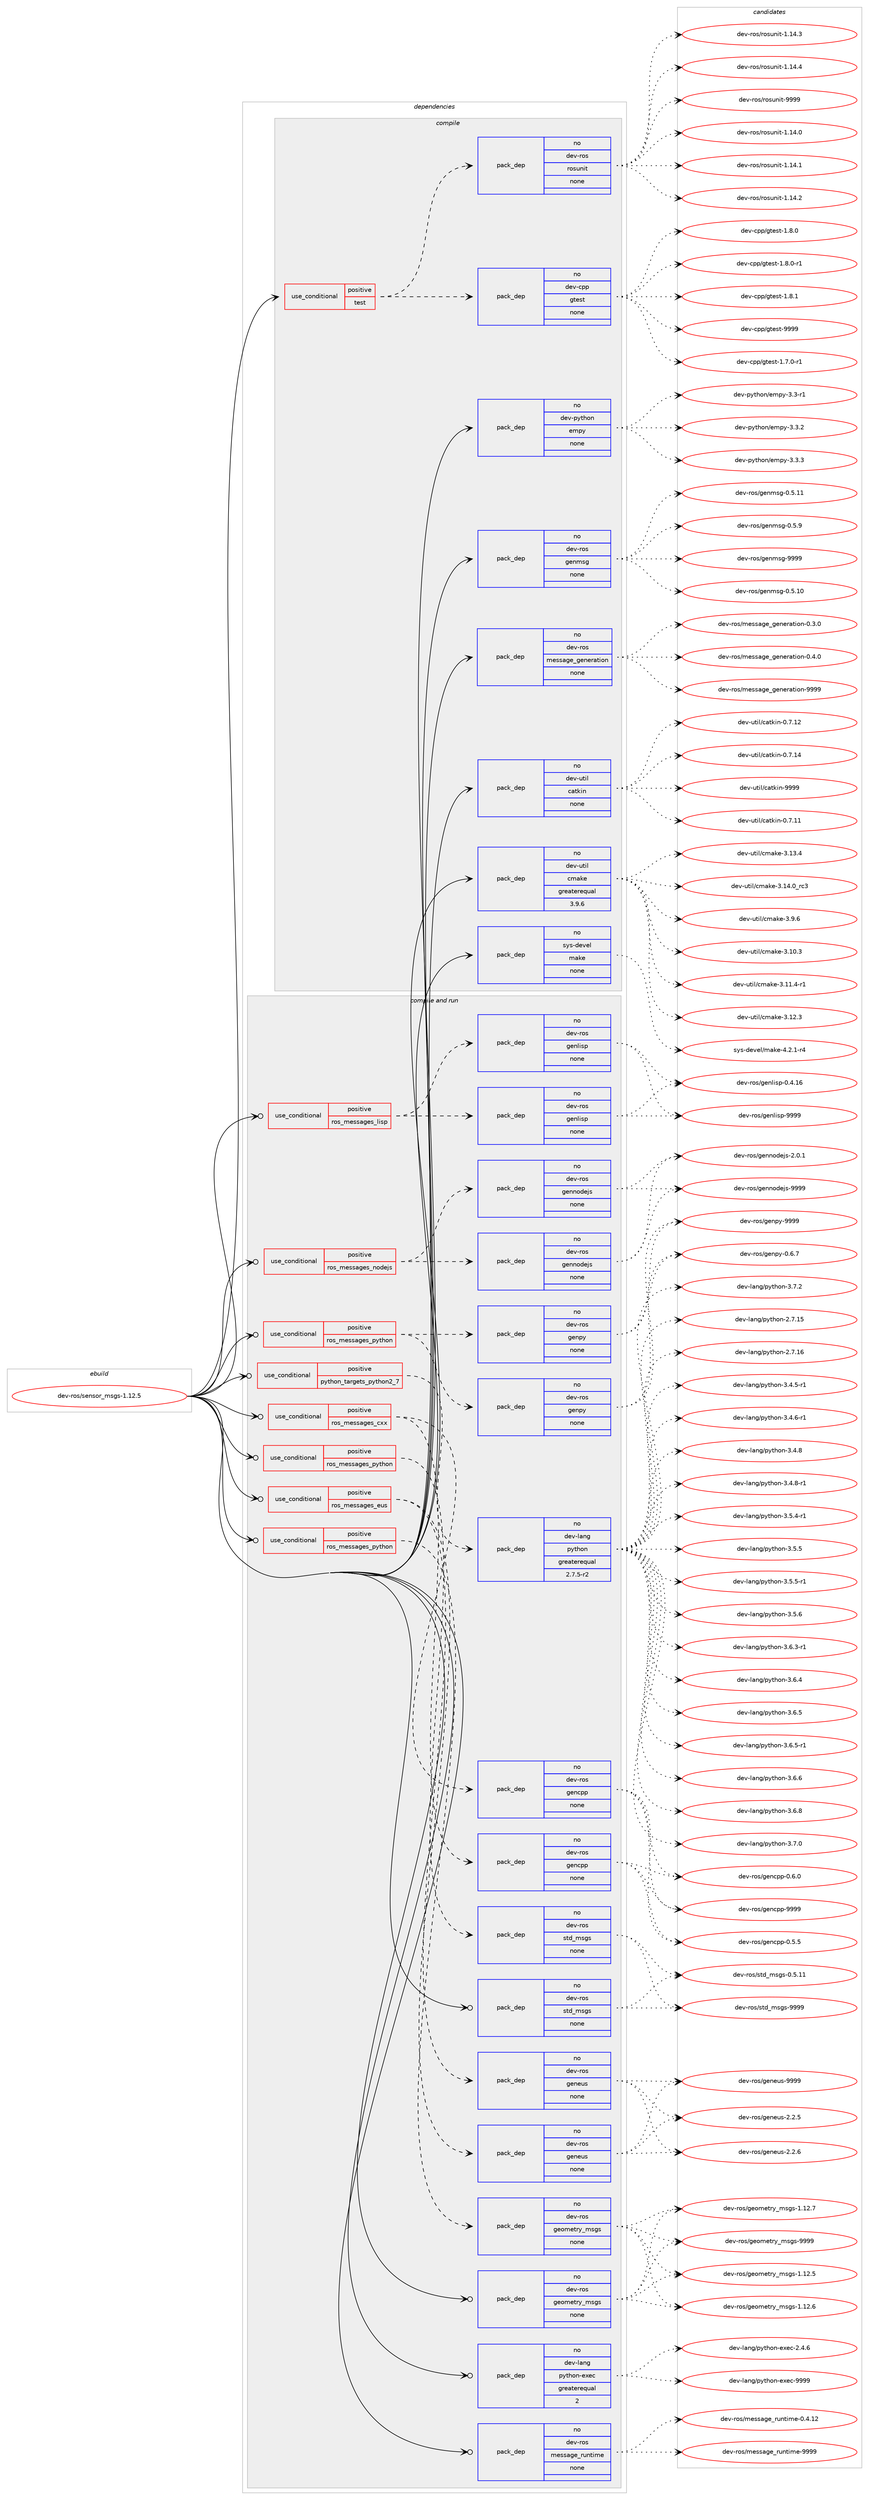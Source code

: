 digraph prolog {

# *************
# Graph options
# *************

newrank=true;
concentrate=true;
compound=true;
graph [rankdir=LR,fontname=Helvetica,fontsize=10,ranksep=1.5];#, ranksep=2.5, nodesep=0.2];
edge  [arrowhead=vee];
node  [fontname=Helvetica,fontsize=10];

# **********
# The ebuild
# **********

subgraph cluster_leftcol {
color=gray;
rank=same;
label=<<i>ebuild</i>>;
id [label="dev-ros/sensor_msgs-1.12.5", color=red, width=4, href="../dev-ros/sensor_msgs-1.12.5.svg"];
}

# ****************
# The dependencies
# ****************

subgraph cluster_midcol {
color=gray;
label=<<i>dependencies</i>>;
subgraph cluster_compile {
fillcolor="#eeeeee";
style=filled;
label=<<i>compile</i>>;
subgraph cond390607 {
dependency1470747 [label=<<TABLE BORDER="0" CELLBORDER="1" CELLSPACING="0" CELLPADDING="4"><TR><TD ROWSPAN="3" CELLPADDING="10">use_conditional</TD></TR><TR><TD>positive</TD></TR><TR><TD>test</TD></TR></TABLE>>, shape=none, color=red];
subgraph pack1056750 {
dependency1470748 [label=<<TABLE BORDER="0" CELLBORDER="1" CELLSPACING="0" CELLPADDING="4" WIDTH="220"><TR><TD ROWSPAN="6" CELLPADDING="30">pack_dep</TD></TR><TR><TD WIDTH="110">no</TD></TR><TR><TD>dev-cpp</TD></TR><TR><TD>gtest</TD></TR><TR><TD>none</TD></TR><TR><TD></TD></TR></TABLE>>, shape=none, color=blue];
}
dependency1470747:e -> dependency1470748:w [weight=20,style="dashed",arrowhead="vee"];
subgraph pack1056751 {
dependency1470749 [label=<<TABLE BORDER="0" CELLBORDER="1" CELLSPACING="0" CELLPADDING="4" WIDTH="220"><TR><TD ROWSPAN="6" CELLPADDING="30">pack_dep</TD></TR><TR><TD WIDTH="110">no</TD></TR><TR><TD>dev-ros</TD></TR><TR><TD>rosunit</TD></TR><TR><TD>none</TD></TR><TR><TD></TD></TR></TABLE>>, shape=none, color=blue];
}
dependency1470747:e -> dependency1470749:w [weight=20,style="dashed",arrowhead="vee"];
}
id:e -> dependency1470747:w [weight=20,style="solid",arrowhead="vee"];
subgraph pack1056752 {
dependency1470750 [label=<<TABLE BORDER="0" CELLBORDER="1" CELLSPACING="0" CELLPADDING="4" WIDTH="220"><TR><TD ROWSPAN="6" CELLPADDING="30">pack_dep</TD></TR><TR><TD WIDTH="110">no</TD></TR><TR><TD>dev-python</TD></TR><TR><TD>empy</TD></TR><TR><TD>none</TD></TR><TR><TD></TD></TR></TABLE>>, shape=none, color=blue];
}
id:e -> dependency1470750:w [weight=20,style="solid",arrowhead="vee"];
subgraph pack1056753 {
dependency1470751 [label=<<TABLE BORDER="0" CELLBORDER="1" CELLSPACING="0" CELLPADDING="4" WIDTH="220"><TR><TD ROWSPAN="6" CELLPADDING="30">pack_dep</TD></TR><TR><TD WIDTH="110">no</TD></TR><TR><TD>dev-ros</TD></TR><TR><TD>genmsg</TD></TR><TR><TD>none</TD></TR><TR><TD></TD></TR></TABLE>>, shape=none, color=blue];
}
id:e -> dependency1470751:w [weight=20,style="solid",arrowhead="vee"];
subgraph pack1056754 {
dependency1470752 [label=<<TABLE BORDER="0" CELLBORDER="1" CELLSPACING="0" CELLPADDING="4" WIDTH="220"><TR><TD ROWSPAN="6" CELLPADDING="30">pack_dep</TD></TR><TR><TD WIDTH="110">no</TD></TR><TR><TD>dev-ros</TD></TR><TR><TD>message_generation</TD></TR><TR><TD>none</TD></TR><TR><TD></TD></TR></TABLE>>, shape=none, color=blue];
}
id:e -> dependency1470752:w [weight=20,style="solid",arrowhead="vee"];
subgraph pack1056755 {
dependency1470753 [label=<<TABLE BORDER="0" CELLBORDER="1" CELLSPACING="0" CELLPADDING="4" WIDTH="220"><TR><TD ROWSPAN="6" CELLPADDING="30">pack_dep</TD></TR><TR><TD WIDTH="110">no</TD></TR><TR><TD>dev-util</TD></TR><TR><TD>catkin</TD></TR><TR><TD>none</TD></TR><TR><TD></TD></TR></TABLE>>, shape=none, color=blue];
}
id:e -> dependency1470753:w [weight=20,style="solid",arrowhead="vee"];
subgraph pack1056756 {
dependency1470754 [label=<<TABLE BORDER="0" CELLBORDER="1" CELLSPACING="0" CELLPADDING="4" WIDTH="220"><TR><TD ROWSPAN="6" CELLPADDING="30">pack_dep</TD></TR><TR><TD WIDTH="110">no</TD></TR><TR><TD>dev-util</TD></TR><TR><TD>cmake</TD></TR><TR><TD>greaterequal</TD></TR><TR><TD>3.9.6</TD></TR></TABLE>>, shape=none, color=blue];
}
id:e -> dependency1470754:w [weight=20,style="solid",arrowhead="vee"];
subgraph pack1056757 {
dependency1470755 [label=<<TABLE BORDER="0" CELLBORDER="1" CELLSPACING="0" CELLPADDING="4" WIDTH="220"><TR><TD ROWSPAN="6" CELLPADDING="30">pack_dep</TD></TR><TR><TD WIDTH="110">no</TD></TR><TR><TD>sys-devel</TD></TR><TR><TD>make</TD></TR><TR><TD>none</TD></TR><TR><TD></TD></TR></TABLE>>, shape=none, color=blue];
}
id:e -> dependency1470755:w [weight=20,style="solid",arrowhead="vee"];
}
subgraph cluster_compileandrun {
fillcolor="#eeeeee";
style=filled;
label=<<i>compile and run</i>>;
subgraph cond390608 {
dependency1470756 [label=<<TABLE BORDER="0" CELLBORDER="1" CELLSPACING="0" CELLPADDING="4"><TR><TD ROWSPAN="3" CELLPADDING="10">use_conditional</TD></TR><TR><TD>positive</TD></TR><TR><TD>python_targets_python2_7</TD></TR></TABLE>>, shape=none, color=red];
subgraph pack1056758 {
dependency1470757 [label=<<TABLE BORDER="0" CELLBORDER="1" CELLSPACING="0" CELLPADDING="4" WIDTH="220"><TR><TD ROWSPAN="6" CELLPADDING="30">pack_dep</TD></TR><TR><TD WIDTH="110">no</TD></TR><TR><TD>dev-lang</TD></TR><TR><TD>python</TD></TR><TR><TD>greaterequal</TD></TR><TR><TD>2.7.5-r2</TD></TR></TABLE>>, shape=none, color=blue];
}
dependency1470756:e -> dependency1470757:w [weight=20,style="dashed",arrowhead="vee"];
}
id:e -> dependency1470756:w [weight=20,style="solid",arrowhead="odotvee"];
subgraph cond390609 {
dependency1470758 [label=<<TABLE BORDER="0" CELLBORDER="1" CELLSPACING="0" CELLPADDING="4"><TR><TD ROWSPAN="3" CELLPADDING="10">use_conditional</TD></TR><TR><TD>positive</TD></TR><TR><TD>ros_messages_cxx</TD></TR></TABLE>>, shape=none, color=red];
subgraph pack1056759 {
dependency1470759 [label=<<TABLE BORDER="0" CELLBORDER="1" CELLSPACING="0" CELLPADDING="4" WIDTH="220"><TR><TD ROWSPAN="6" CELLPADDING="30">pack_dep</TD></TR><TR><TD WIDTH="110">no</TD></TR><TR><TD>dev-ros</TD></TR><TR><TD>gencpp</TD></TR><TR><TD>none</TD></TR><TR><TD></TD></TR></TABLE>>, shape=none, color=blue];
}
dependency1470758:e -> dependency1470759:w [weight=20,style="dashed",arrowhead="vee"];
subgraph pack1056760 {
dependency1470760 [label=<<TABLE BORDER="0" CELLBORDER="1" CELLSPACING="0" CELLPADDING="4" WIDTH="220"><TR><TD ROWSPAN="6" CELLPADDING="30">pack_dep</TD></TR><TR><TD WIDTH="110">no</TD></TR><TR><TD>dev-ros</TD></TR><TR><TD>gencpp</TD></TR><TR><TD>none</TD></TR><TR><TD></TD></TR></TABLE>>, shape=none, color=blue];
}
dependency1470758:e -> dependency1470760:w [weight=20,style="dashed",arrowhead="vee"];
}
id:e -> dependency1470758:w [weight=20,style="solid",arrowhead="odotvee"];
subgraph cond390610 {
dependency1470761 [label=<<TABLE BORDER="0" CELLBORDER="1" CELLSPACING="0" CELLPADDING="4"><TR><TD ROWSPAN="3" CELLPADDING="10">use_conditional</TD></TR><TR><TD>positive</TD></TR><TR><TD>ros_messages_eus</TD></TR></TABLE>>, shape=none, color=red];
subgraph pack1056761 {
dependency1470762 [label=<<TABLE BORDER="0" CELLBORDER="1" CELLSPACING="0" CELLPADDING="4" WIDTH="220"><TR><TD ROWSPAN="6" CELLPADDING="30">pack_dep</TD></TR><TR><TD WIDTH="110">no</TD></TR><TR><TD>dev-ros</TD></TR><TR><TD>geneus</TD></TR><TR><TD>none</TD></TR><TR><TD></TD></TR></TABLE>>, shape=none, color=blue];
}
dependency1470761:e -> dependency1470762:w [weight=20,style="dashed",arrowhead="vee"];
subgraph pack1056762 {
dependency1470763 [label=<<TABLE BORDER="0" CELLBORDER="1" CELLSPACING="0" CELLPADDING="4" WIDTH="220"><TR><TD ROWSPAN="6" CELLPADDING="30">pack_dep</TD></TR><TR><TD WIDTH="110">no</TD></TR><TR><TD>dev-ros</TD></TR><TR><TD>geneus</TD></TR><TR><TD>none</TD></TR><TR><TD></TD></TR></TABLE>>, shape=none, color=blue];
}
dependency1470761:e -> dependency1470763:w [weight=20,style="dashed",arrowhead="vee"];
}
id:e -> dependency1470761:w [weight=20,style="solid",arrowhead="odotvee"];
subgraph cond390611 {
dependency1470764 [label=<<TABLE BORDER="0" CELLBORDER="1" CELLSPACING="0" CELLPADDING="4"><TR><TD ROWSPAN="3" CELLPADDING="10">use_conditional</TD></TR><TR><TD>positive</TD></TR><TR><TD>ros_messages_lisp</TD></TR></TABLE>>, shape=none, color=red];
subgraph pack1056763 {
dependency1470765 [label=<<TABLE BORDER="0" CELLBORDER="1" CELLSPACING="0" CELLPADDING="4" WIDTH="220"><TR><TD ROWSPAN="6" CELLPADDING="30">pack_dep</TD></TR><TR><TD WIDTH="110">no</TD></TR><TR><TD>dev-ros</TD></TR><TR><TD>genlisp</TD></TR><TR><TD>none</TD></TR><TR><TD></TD></TR></TABLE>>, shape=none, color=blue];
}
dependency1470764:e -> dependency1470765:w [weight=20,style="dashed",arrowhead="vee"];
subgraph pack1056764 {
dependency1470766 [label=<<TABLE BORDER="0" CELLBORDER="1" CELLSPACING="0" CELLPADDING="4" WIDTH="220"><TR><TD ROWSPAN="6" CELLPADDING="30">pack_dep</TD></TR><TR><TD WIDTH="110">no</TD></TR><TR><TD>dev-ros</TD></TR><TR><TD>genlisp</TD></TR><TR><TD>none</TD></TR><TR><TD></TD></TR></TABLE>>, shape=none, color=blue];
}
dependency1470764:e -> dependency1470766:w [weight=20,style="dashed",arrowhead="vee"];
}
id:e -> dependency1470764:w [weight=20,style="solid",arrowhead="odotvee"];
subgraph cond390612 {
dependency1470767 [label=<<TABLE BORDER="0" CELLBORDER="1" CELLSPACING="0" CELLPADDING="4"><TR><TD ROWSPAN="3" CELLPADDING="10">use_conditional</TD></TR><TR><TD>positive</TD></TR><TR><TD>ros_messages_nodejs</TD></TR></TABLE>>, shape=none, color=red];
subgraph pack1056765 {
dependency1470768 [label=<<TABLE BORDER="0" CELLBORDER="1" CELLSPACING="0" CELLPADDING="4" WIDTH="220"><TR><TD ROWSPAN="6" CELLPADDING="30">pack_dep</TD></TR><TR><TD WIDTH="110">no</TD></TR><TR><TD>dev-ros</TD></TR><TR><TD>gennodejs</TD></TR><TR><TD>none</TD></TR><TR><TD></TD></TR></TABLE>>, shape=none, color=blue];
}
dependency1470767:e -> dependency1470768:w [weight=20,style="dashed",arrowhead="vee"];
subgraph pack1056766 {
dependency1470769 [label=<<TABLE BORDER="0" CELLBORDER="1" CELLSPACING="0" CELLPADDING="4" WIDTH="220"><TR><TD ROWSPAN="6" CELLPADDING="30">pack_dep</TD></TR><TR><TD WIDTH="110">no</TD></TR><TR><TD>dev-ros</TD></TR><TR><TD>gennodejs</TD></TR><TR><TD>none</TD></TR><TR><TD></TD></TR></TABLE>>, shape=none, color=blue];
}
dependency1470767:e -> dependency1470769:w [weight=20,style="dashed",arrowhead="vee"];
}
id:e -> dependency1470767:w [weight=20,style="solid",arrowhead="odotvee"];
subgraph cond390613 {
dependency1470770 [label=<<TABLE BORDER="0" CELLBORDER="1" CELLSPACING="0" CELLPADDING="4"><TR><TD ROWSPAN="3" CELLPADDING="10">use_conditional</TD></TR><TR><TD>positive</TD></TR><TR><TD>ros_messages_python</TD></TR></TABLE>>, shape=none, color=red];
subgraph pack1056767 {
dependency1470771 [label=<<TABLE BORDER="0" CELLBORDER="1" CELLSPACING="0" CELLPADDING="4" WIDTH="220"><TR><TD ROWSPAN="6" CELLPADDING="30">pack_dep</TD></TR><TR><TD WIDTH="110">no</TD></TR><TR><TD>dev-ros</TD></TR><TR><TD>genpy</TD></TR><TR><TD>none</TD></TR><TR><TD></TD></TR></TABLE>>, shape=none, color=blue];
}
dependency1470770:e -> dependency1470771:w [weight=20,style="dashed",arrowhead="vee"];
subgraph pack1056768 {
dependency1470772 [label=<<TABLE BORDER="0" CELLBORDER="1" CELLSPACING="0" CELLPADDING="4" WIDTH="220"><TR><TD ROWSPAN="6" CELLPADDING="30">pack_dep</TD></TR><TR><TD WIDTH="110">no</TD></TR><TR><TD>dev-ros</TD></TR><TR><TD>genpy</TD></TR><TR><TD>none</TD></TR><TR><TD></TD></TR></TABLE>>, shape=none, color=blue];
}
dependency1470770:e -> dependency1470772:w [weight=20,style="dashed",arrowhead="vee"];
}
id:e -> dependency1470770:w [weight=20,style="solid",arrowhead="odotvee"];
subgraph cond390614 {
dependency1470773 [label=<<TABLE BORDER="0" CELLBORDER="1" CELLSPACING="0" CELLPADDING="4"><TR><TD ROWSPAN="3" CELLPADDING="10">use_conditional</TD></TR><TR><TD>positive</TD></TR><TR><TD>ros_messages_python</TD></TR></TABLE>>, shape=none, color=red];
subgraph pack1056769 {
dependency1470774 [label=<<TABLE BORDER="0" CELLBORDER="1" CELLSPACING="0" CELLPADDING="4" WIDTH="220"><TR><TD ROWSPAN="6" CELLPADDING="30">pack_dep</TD></TR><TR><TD WIDTH="110">no</TD></TR><TR><TD>dev-ros</TD></TR><TR><TD>geometry_msgs</TD></TR><TR><TD>none</TD></TR><TR><TD></TD></TR></TABLE>>, shape=none, color=blue];
}
dependency1470773:e -> dependency1470774:w [weight=20,style="dashed",arrowhead="vee"];
}
id:e -> dependency1470773:w [weight=20,style="solid",arrowhead="odotvee"];
subgraph cond390615 {
dependency1470775 [label=<<TABLE BORDER="0" CELLBORDER="1" CELLSPACING="0" CELLPADDING="4"><TR><TD ROWSPAN="3" CELLPADDING="10">use_conditional</TD></TR><TR><TD>positive</TD></TR><TR><TD>ros_messages_python</TD></TR></TABLE>>, shape=none, color=red];
subgraph pack1056770 {
dependency1470776 [label=<<TABLE BORDER="0" CELLBORDER="1" CELLSPACING="0" CELLPADDING="4" WIDTH="220"><TR><TD ROWSPAN="6" CELLPADDING="30">pack_dep</TD></TR><TR><TD WIDTH="110">no</TD></TR><TR><TD>dev-ros</TD></TR><TR><TD>std_msgs</TD></TR><TR><TD>none</TD></TR><TR><TD></TD></TR></TABLE>>, shape=none, color=blue];
}
dependency1470775:e -> dependency1470776:w [weight=20,style="dashed",arrowhead="vee"];
}
id:e -> dependency1470775:w [weight=20,style="solid",arrowhead="odotvee"];
subgraph pack1056771 {
dependency1470777 [label=<<TABLE BORDER="0" CELLBORDER="1" CELLSPACING="0" CELLPADDING="4" WIDTH="220"><TR><TD ROWSPAN="6" CELLPADDING="30">pack_dep</TD></TR><TR><TD WIDTH="110">no</TD></TR><TR><TD>dev-lang</TD></TR><TR><TD>python-exec</TD></TR><TR><TD>greaterequal</TD></TR><TR><TD>2</TD></TR></TABLE>>, shape=none, color=blue];
}
id:e -> dependency1470777:w [weight=20,style="solid",arrowhead="odotvee"];
subgraph pack1056772 {
dependency1470778 [label=<<TABLE BORDER="0" CELLBORDER="1" CELLSPACING="0" CELLPADDING="4" WIDTH="220"><TR><TD ROWSPAN="6" CELLPADDING="30">pack_dep</TD></TR><TR><TD WIDTH="110">no</TD></TR><TR><TD>dev-ros</TD></TR><TR><TD>geometry_msgs</TD></TR><TR><TD>none</TD></TR><TR><TD></TD></TR></TABLE>>, shape=none, color=blue];
}
id:e -> dependency1470778:w [weight=20,style="solid",arrowhead="odotvee"];
subgraph pack1056773 {
dependency1470779 [label=<<TABLE BORDER="0" CELLBORDER="1" CELLSPACING="0" CELLPADDING="4" WIDTH="220"><TR><TD ROWSPAN="6" CELLPADDING="30">pack_dep</TD></TR><TR><TD WIDTH="110">no</TD></TR><TR><TD>dev-ros</TD></TR><TR><TD>message_runtime</TD></TR><TR><TD>none</TD></TR><TR><TD></TD></TR></TABLE>>, shape=none, color=blue];
}
id:e -> dependency1470779:w [weight=20,style="solid",arrowhead="odotvee"];
subgraph pack1056774 {
dependency1470780 [label=<<TABLE BORDER="0" CELLBORDER="1" CELLSPACING="0" CELLPADDING="4" WIDTH="220"><TR><TD ROWSPAN="6" CELLPADDING="30">pack_dep</TD></TR><TR><TD WIDTH="110">no</TD></TR><TR><TD>dev-ros</TD></TR><TR><TD>std_msgs</TD></TR><TR><TD>none</TD></TR><TR><TD></TD></TR></TABLE>>, shape=none, color=blue];
}
id:e -> dependency1470780:w [weight=20,style="solid",arrowhead="odotvee"];
}
subgraph cluster_run {
fillcolor="#eeeeee";
style=filled;
label=<<i>run</i>>;
}
}

# **************
# The candidates
# **************

subgraph cluster_choices {
rank=same;
color=gray;
label=<<i>candidates</i>>;

subgraph choice1056750 {
color=black;
nodesep=1;
choice1001011184599112112471031161011151164549465546484511449 [label="dev-cpp/gtest-1.7.0-r1", color=red, width=4,href="../dev-cpp/gtest-1.7.0-r1.svg"];
choice100101118459911211247103116101115116454946564648 [label="dev-cpp/gtest-1.8.0", color=red, width=4,href="../dev-cpp/gtest-1.8.0.svg"];
choice1001011184599112112471031161011151164549465646484511449 [label="dev-cpp/gtest-1.8.0-r1", color=red, width=4,href="../dev-cpp/gtest-1.8.0-r1.svg"];
choice100101118459911211247103116101115116454946564649 [label="dev-cpp/gtest-1.8.1", color=red, width=4,href="../dev-cpp/gtest-1.8.1.svg"];
choice1001011184599112112471031161011151164557575757 [label="dev-cpp/gtest-9999", color=red, width=4,href="../dev-cpp/gtest-9999.svg"];
dependency1470748:e -> choice1001011184599112112471031161011151164549465546484511449:w [style=dotted,weight="100"];
dependency1470748:e -> choice100101118459911211247103116101115116454946564648:w [style=dotted,weight="100"];
dependency1470748:e -> choice1001011184599112112471031161011151164549465646484511449:w [style=dotted,weight="100"];
dependency1470748:e -> choice100101118459911211247103116101115116454946564649:w [style=dotted,weight="100"];
dependency1470748:e -> choice1001011184599112112471031161011151164557575757:w [style=dotted,weight="100"];
}
subgraph choice1056751 {
color=black;
nodesep=1;
choice100101118451141111154711411111511711010511645494649524648 [label="dev-ros/rosunit-1.14.0", color=red, width=4,href="../dev-ros/rosunit-1.14.0.svg"];
choice100101118451141111154711411111511711010511645494649524649 [label="dev-ros/rosunit-1.14.1", color=red, width=4,href="../dev-ros/rosunit-1.14.1.svg"];
choice100101118451141111154711411111511711010511645494649524650 [label="dev-ros/rosunit-1.14.2", color=red, width=4,href="../dev-ros/rosunit-1.14.2.svg"];
choice100101118451141111154711411111511711010511645494649524651 [label="dev-ros/rosunit-1.14.3", color=red, width=4,href="../dev-ros/rosunit-1.14.3.svg"];
choice100101118451141111154711411111511711010511645494649524652 [label="dev-ros/rosunit-1.14.4", color=red, width=4,href="../dev-ros/rosunit-1.14.4.svg"];
choice10010111845114111115471141111151171101051164557575757 [label="dev-ros/rosunit-9999", color=red, width=4,href="../dev-ros/rosunit-9999.svg"];
dependency1470749:e -> choice100101118451141111154711411111511711010511645494649524648:w [style=dotted,weight="100"];
dependency1470749:e -> choice100101118451141111154711411111511711010511645494649524649:w [style=dotted,weight="100"];
dependency1470749:e -> choice100101118451141111154711411111511711010511645494649524650:w [style=dotted,weight="100"];
dependency1470749:e -> choice100101118451141111154711411111511711010511645494649524651:w [style=dotted,weight="100"];
dependency1470749:e -> choice100101118451141111154711411111511711010511645494649524652:w [style=dotted,weight="100"];
dependency1470749:e -> choice10010111845114111115471141111151171101051164557575757:w [style=dotted,weight="100"];
}
subgraph choice1056752 {
color=black;
nodesep=1;
choice1001011184511212111610411111047101109112121455146514511449 [label="dev-python/empy-3.3-r1", color=red, width=4,href="../dev-python/empy-3.3-r1.svg"];
choice1001011184511212111610411111047101109112121455146514650 [label="dev-python/empy-3.3.2", color=red, width=4,href="../dev-python/empy-3.3.2.svg"];
choice1001011184511212111610411111047101109112121455146514651 [label="dev-python/empy-3.3.3", color=red, width=4,href="../dev-python/empy-3.3.3.svg"];
dependency1470750:e -> choice1001011184511212111610411111047101109112121455146514511449:w [style=dotted,weight="100"];
dependency1470750:e -> choice1001011184511212111610411111047101109112121455146514650:w [style=dotted,weight="100"];
dependency1470750:e -> choice1001011184511212111610411111047101109112121455146514651:w [style=dotted,weight="100"];
}
subgraph choice1056753 {
color=black;
nodesep=1;
choice100101118451141111154710310111010911510345484653464948 [label="dev-ros/genmsg-0.5.10", color=red, width=4,href="../dev-ros/genmsg-0.5.10.svg"];
choice100101118451141111154710310111010911510345484653464949 [label="dev-ros/genmsg-0.5.11", color=red, width=4,href="../dev-ros/genmsg-0.5.11.svg"];
choice1001011184511411111547103101110109115103454846534657 [label="dev-ros/genmsg-0.5.9", color=red, width=4,href="../dev-ros/genmsg-0.5.9.svg"];
choice10010111845114111115471031011101091151034557575757 [label="dev-ros/genmsg-9999", color=red, width=4,href="../dev-ros/genmsg-9999.svg"];
dependency1470751:e -> choice100101118451141111154710310111010911510345484653464948:w [style=dotted,weight="100"];
dependency1470751:e -> choice100101118451141111154710310111010911510345484653464949:w [style=dotted,weight="100"];
dependency1470751:e -> choice1001011184511411111547103101110109115103454846534657:w [style=dotted,weight="100"];
dependency1470751:e -> choice10010111845114111115471031011101091151034557575757:w [style=dotted,weight="100"];
}
subgraph choice1056754 {
color=black;
nodesep=1;
choice1001011184511411111547109101115115971031019510310111010111497116105111110454846514648 [label="dev-ros/message_generation-0.3.0", color=red, width=4,href="../dev-ros/message_generation-0.3.0.svg"];
choice1001011184511411111547109101115115971031019510310111010111497116105111110454846524648 [label="dev-ros/message_generation-0.4.0", color=red, width=4,href="../dev-ros/message_generation-0.4.0.svg"];
choice10010111845114111115471091011151159710310195103101110101114971161051111104557575757 [label="dev-ros/message_generation-9999", color=red, width=4,href="../dev-ros/message_generation-9999.svg"];
dependency1470752:e -> choice1001011184511411111547109101115115971031019510310111010111497116105111110454846514648:w [style=dotted,weight="100"];
dependency1470752:e -> choice1001011184511411111547109101115115971031019510310111010111497116105111110454846524648:w [style=dotted,weight="100"];
dependency1470752:e -> choice10010111845114111115471091011151159710310195103101110101114971161051111104557575757:w [style=dotted,weight="100"];
}
subgraph choice1056755 {
color=black;
nodesep=1;
choice1001011184511711610510847999711610710511045484655464949 [label="dev-util/catkin-0.7.11", color=red, width=4,href="../dev-util/catkin-0.7.11.svg"];
choice1001011184511711610510847999711610710511045484655464950 [label="dev-util/catkin-0.7.12", color=red, width=4,href="../dev-util/catkin-0.7.12.svg"];
choice1001011184511711610510847999711610710511045484655464952 [label="dev-util/catkin-0.7.14", color=red, width=4,href="../dev-util/catkin-0.7.14.svg"];
choice100101118451171161051084799971161071051104557575757 [label="dev-util/catkin-9999", color=red, width=4,href="../dev-util/catkin-9999.svg"];
dependency1470753:e -> choice1001011184511711610510847999711610710511045484655464949:w [style=dotted,weight="100"];
dependency1470753:e -> choice1001011184511711610510847999711610710511045484655464950:w [style=dotted,weight="100"];
dependency1470753:e -> choice1001011184511711610510847999711610710511045484655464952:w [style=dotted,weight="100"];
dependency1470753:e -> choice100101118451171161051084799971161071051104557575757:w [style=dotted,weight="100"];
}
subgraph choice1056756 {
color=black;
nodesep=1;
choice1001011184511711610510847991099710710145514649484651 [label="dev-util/cmake-3.10.3", color=red, width=4,href="../dev-util/cmake-3.10.3.svg"];
choice10010111845117116105108479910997107101455146494946524511449 [label="dev-util/cmake-3.11.4-r1", color=red, width=4,href="../dev-util/cmake-3.11.4-r1.svg"];
choice1001011184511711610510847991099710710145514649504651 [label="dev-util/cmake-3.12.3", color=red, width=4,href="../dev-util/cmake-3.12.3.svg"];
choice1001011184511711610510847991099710710145514649514652 [label="dev-util/cmake-3.13.4", color=red, width=4,href="../dev-util/cmake-3.13.4.svg"];
choice1001011184511711610510847991099710710145514649524648951149951 [label="dev-util/cmake-3.14.0_rc3", color=red, width=4,href="../dev-util/cmake-3.14.0_rc3.svg"];
choice10010111845117116105108479910997107101455146574654 [label="dev-util/cmake-3.9.6", color=red, width=4,href="../dev-util/cmake-3.9.6.svg"];
dependency1470754:e -> choice1001011184511711610510847991099710710145514649484651:w [style=dotted,weight="100"];
dependency1470754:e -> choice10010111845117116105108479910997107101455146494946524511449:w [style=dotted,weight="100"];
dependency1470754:e -> choice1001011184511711610510847991099710710145514649504651:w [style=dotted,weight="100"];
dependency1470754:e -> choice1001011184511711610510847991099710710145514649514652:w [style=dotted,weight="100"];
dependency1470754:e -> choice1001011184511711610510847991099710710145514649524648951149951:w [style=dotted,weight="100"];
dependency1470754:e -> choice10010111845117116105108479910997107101455146574654:w [style=dotted,weight="100"];
}
subgraph choice1056757 {
color=black;
nodesep=1;
choice1151211154510010111810110847109971071014552465046494511452 [label="sys-devel/make-4.2.1-r4", color=red, width=4,href="../sys-devel/make-4.2.1-r4.svg"];
dependency1470755:e -> choice1151211154510010111810110847109971071014552465046494511452:w [style=dotted,weight="100"];
}
subgraph choice1056758 {
color=black;
nodesep=1;
choice10010111845108971101034711212111610411111045504655464953 [label="dev-lang/python-2.7.15", color=red, width=4,href="../dev-lang/python-2.7.15.svg"];
choice10010111845108971101034711212111610411111045504655464954 [label="dev-lang/python-2.7.16", color=red, width=4,href="../dev-lang/python-2.7.16.svg"];
choice1001011184510897110103471121211161041111104551465246534511449 [label="dev-lang/python-3.4.5-r1", color=red, width=4,href="../dev-lang/python-3.4.5-r1.svg"];
choice1001011184510897110103471121211161041111104551465246544511449 [label="dev-lang/python-3.4.6-r1", color=red, width=4,href="../dev-lang/python-3.4.6-r1.svg"];
choice100101118451089711010347112121116104111110455146524656 [label="dev-lang/python-3.4.8", color=red, width=4,href="../dev-lang/python-3.4.8.svg"];
choice1001011184510897110103471121211161041111104551465246564511449 [label="dev-lang/python-3.4.8-r1", color=red, width=4,href="../dev-lang/python-3.4.8-r1.svg"];
choice1001011184510897110103471121211161041111104551465346524511449 [label="dev-lang/python-3.5.4-r1", color=red, width=4,href="../dev-lang/python-3.5.4-r1.svg"];
choice100101118451089711010347112121116104111110455146534653 [label="dev-lang/python-3.5.5", color=red, width=4,href="../dev-lang/python-3.5.5.svg"];
choice1001011184510897110103471121211161041111104551465346534511449 [label="dev-lang/python-3.5.5-r1", color=red, width=4,href="../dev-lang/python-3.5.5-r1.svg"];
choice100101118451089711010347112121116104111110455146534654 [label="dev-lang/python-3.5.6", color=red, width=4,href="../dev-lang/python-3.5.6.svg"];
choice1001011184510897110103471121211161041111104551465446514511449 [label="dev-lang/python-3.6.3-r1", color=red, width=4,href="../dev-lang/python-3.6.3-r1.svg"];
choice100101118451089711010347112121116104111110455146544652 [label="dev-lang/python-3.6.4", color=red, width=4,href="../dev-lang/python-3.6.4.svg"];
choice100101118451089711010347112121116104111110455146544653 [label="dev-lang/python-3.6.5", color=red, width=4,href="../dev-lang/python-3.6.5.svg"];
choice1001011184510897110103471121211161041111104551465446534511449 [label="dev-lang/python-3.6.5-r1", color=red, width=4,href="../dev-lang/python-3.6.5-r1.svg"];
choice100101118451089711010347112121116104111110455146544654 [label="dev-lang/python-3.6.6", color=red, width=4,href="../dev-lang/python-3.6.6.svg"];
choice100101118451089711010347112121116104111110455146544656 [label="dev-lang/python-3.6.8", color=red, width=4,href="../dev-lang/python-3.6.8.svg"];
choice100101118451089711010347112121116104111110455146554648 [label="dev-lang/python-3.7.0", color=red, width=4,href="../dev-lang/python-3.7.0.svg"];
choice100101118451089711010347112121116104111110455146554650 [label="dev-lang/python-3.7.2", color=red, width=4,href="../dev-lang/python-3.7.2.svg"];
dependency1470757:e -> choice10010111845108971101034711212111610411111045504655464953:w [style=dotted,weight="100"];
dependency1470757:e -> choice10010111845108971101034711212111610411111045504655464954:w [style=dotted,weight="100"];
dependency1470757:e -> choice1001011184510897110103471121211161041111104551465246534511449:w [style=dotted,weight="100"];
dependency1470757:e -> choice1001011184510897110103471121211161041111104551465246544511449:w [style=dotted,weight="100"];
dependency1470757:e -> choice100101118451089711010347112121116104111110455146524656:w [style=dotted,weight="100"];
dependency1470757:e -> choice1001011184510897110103471121211161041111104551465246564511449:w [style=dotted,weight="100"];
dependency1470757:e -> choice1001011184510897110103471121211161041111104551465346524511449:w [style=dotted,weight="100"];
dependency1470757:e -> choice100101118451089711010347112121116104111110455146534653:w [style=dotted,weight="100"];
dependency1470757:e -> choice1001011184510897110103471121211161041111104551465346534511449:w [style=dotted,weight="100"];
dependency1470757:e -> choice100101118451089711010347112121116104111110455146534654:w [style=dotted,weight="100"];
dependency1470757:e -> choice1001011184510897110103471121211161041111104551465446514511449:w [style=dotted,weight="100"];
dependency1470757:e -> choice100101118451089711010347112121116104111110455146544652:w [style=dotted,weight="100"];
dependency1470757:e -> choice100101118451089711010347112121116104111110455146544653:w [style=dotted,weight="100"];
dependency1470757:e -> choice1001011184510897110103471121211161041111104551465446534511449:w [style=dotted,weight="100"];
dependency1470757:e -> choice100101118451089711010347112121116104111110455146544654:w [style=dotted,weight="100"];
dependency1470757:e -> choice100101118451089711010347112121116104111110455146544656:w [style=dotted,weight="100"];
dependency1470757:e -> choice100101118451089711010347112121116104111110455146554648:w [style=dotted,weight="100"];
dependency1470757:e -> choice100101118451089711010347112121116104111110455146554650:w [style=dotted,weight="100"];
}
subgraph choice1056759 {
color=black;
nodesep=1;
choice100101118451141111154710310111099112112454846534653 [label="dev-ros/gencpp-0.5.5", color=red, width=4,href="../dev-ros/gencpp-0.5.5.svg"];
choice100101118451141111154710310111099112112454846544648 [label="dev-ros/gencpp-0.6.0", color=red, width=4,href="../dev-ros/gencpp-0.6.0.svg"];
choice1001011184511411111547103101110991121124557575757 [label="dev-ros/gencpp-9999", color=red, width=4,href="../dev-ros/gencpp-9999.svg"];
dependency1470759:e -> choice100101118451141111154710310111099112112454846534653:w [style=dotted,weight="100"];
dependency1470759:e -> choice100101118451141111154710310111099112112454846544648:w [style=dotted,weight="100"];
dependency1470759:e -> choice1001011184511411111547103101110991121124557575757:w [style=dotted,weight="100"];
}
subgraph choice1056760 {
color=black;
nodesep=1;
choice100101118451141111154710310111099112112454846534653 [label="dev-ros/gencpp-0.5.5", color=red, width=4,href="../dev-ros/gencpp-0.5.5.svg"];
choice100101118451141111154710310111099112112454846544648 [label="dev-ros/gencpp-0.6.0", color=red, width=4,href="../dev-ros/gencpp-0.6.0.svg"];
choice1001011184511411111547103101110991121124557575757 [label="dev-ros/gencpp-9999", color=red, width=4,href="../dev-ros/gencpp-9999.svg"];
dependency1470760:e -> choice100101118451141111154710310111099112112454846534653:w [style=dotted,weight="100"];
dependency1470760:e -> choice100101118451141111154710310111099112112454846544648:w [style=dotted,weight="100"];
dependency1470760:e -> choice1001011184511411111547103101110991121124557575757:w [style=dotted,weight="100"];
}
subgraph choice1056761 {
color=black;
nodesep=1;
choice1001011184511411111547103101110101117115455046504653 [label="dev-ros/geneus-2.2.5", color=red, width=4,href="../dev-ros/geneus-2.2.5.svg"];
choice1001011184511411111547103101110101117115455046504654 [label="dev-ros/geneus-2.2.6", color=red, width=4,href="../dev-ros/geneus-2.2.6.svg"];
choice10010111845114111115471031011101011171154557575757 [label="dev-ros/geneus-9999", color=red, width=4,href="../dev-ros/geneus-9999.svg"];
dependency1470762:e -> choice1001011184511411111547103101110101117115455046504653:w [style=dotted,weight="100"];
dependency1470762:e -> choice1001011184511411111547103101110101117115455046504654:w [style=dotted,weight="100"];
dependency1470762:e -> choice10010111845114111115471031011101011171154557575757:w [style=dotted,weight="100"];
}
subgraph choice1056762 {
color=black;
nodesep=1;
choice1001011184511411111547103101110101117115455046504653 [label="dev-ros/geneus-2.2.5", color=red, width=4,href="../dev-ros/geneus-2.2.5.svg"];
choice1001011184511411111547103101110101117115455046504654 [label="dev-ros/geneus-2.2.6", color=red, width=4,href="../dev-ros/geneus-2.2.6.svg"];
choice10010111845114111115471031011101011171154557575757 [label="dev-ros/geneus-9999", color=red, width=4,href="../dev-ros/geneus-9999.svg"];
dependency1470763:e -> choice1001011184511411111547103101110101117115455046504653:w [style=dotted,weight="100"];
dependency1470763:e -> choice1001011184511411111547103101110101117115455046504654:w [style=dotted,weight="100"];
dependency1470763:e -> choice10010111845114111115471031011101011171154557575757:w [style=dotted,weight="100"];
}
subgraph choice1056763 {
color=black;
nodesep=1;
choice100101118451141111154710310111010810511511245484652464954 [label="dev-ros/genlisp-0.4.16", color=red, width=4,href="../dev-ros/genlisp-0.4.16.svg"];
choice10010111845114111115471031011101081051151124557575757 [label="dev-ros/genlisp-9999", color=red, width=4,href="../dev-ros/genlisp-9999.svg"];
dependency1470765:e -> choice100101118451141111154710310111010810511511245484652464954:w [style=dotted,weight="100"];
dependency1470765:e -> choice10010111845114111115471031011101081051151124557575757:w [style=dotted,weight="100"];
}
subgraph choice1056764 {
color=black;
nodesep=1;
choice100101118451141111154710310111010810511511245484652464954 [label="dev-ros/genlisp-0.4.16", color=red, width=4,href="../dev-ros/genlisp-0.4.16.svg"];
choice10010111845114111115471031011101081051151124557575757 [label="dev-ros/genlisp-9999", color=red, width=4,href="../dev-ros/genlisp-9999.svg"];
dependency1470766:e -> choice100101118451141111154710310111010810511511245484652464954:w [style=dotted,weight="100"];
dependency1470766:e -> choice10010111845114111115471031011101081051151124557575757:w [style=dotted,weight="100"];
}
subgraph choice1056765 {
color=black;
nodesep=1;
choice1001011184511411111547103101110110111100101106115455046484649 [label="dev-ros/gennodejs-2.0.1", color=red, width=4,href="../dev-ros/gennodejs-2.0.1.svg"];
choice10010111845114111115471031011101101111001011061154557575757 [label="dev-ros/gennodejs-9999", color=red, width=4,href="../dev-ros/gennodejs-9999.svg"];
dependency1470768:e -> choice1001011184511411111547103101110110111100101106115455046484649:w [style=dotted,weight="100"];
dependency1470768:e -> choice10010111845114111115471031011101101111001011061154557575757:w [style=dotted,weight="100"];
}
subgraph choice1056766 {
color=black;
nodesep=1;
choice1001011184511411111547103101110110111100101106115455046484649 [label="dev-ros/gennodejs-2.0.1", color=red, width=4,href="../dev-ros/gennodejs-2.0.1.svg"];
choice10010111845114111115471031011101101111001011061154557575757 [label="dev-ros/gennodejs-9999", color=red, width=4,href="../dev-ros/gennodejs-9999.svg"];
dependency1470769:e -> choice1001011184511411111547103101110110111100101106115455046484649:w [style=dotted,weight="100"];
dependency1470769:e -> choice10010111845114111115471031011101101111001011061154557575757:w [style=dotted,weight="100"];
}
subgraph choice1056767 {
color=black;
nodesep=1;
choice1001011184511411111547103101110112121454846544655 [label="dev-ros/genpy-0.6.7", color=red, width=4,href="../dev-ros/genpy-0.6.7.svg"];
choice10010111845114111115471031011101121214557575757 [label="dev-ros/genpy-9999", color=red, width=4,href="../dev-ros/genpy-9999.svg"];
dependency1470771:e -> choice1001011184511411111547103101110112121454846544655:w [style=dotted,weight="100"];
dependency1470771:e -> choice10010111845114111115471031011101121214557575757:w [style=dotted,weight="100"];
}
subgraph choice1056768 {
color=black;
nodesep=1;
choice1001011184511411111547103101110112121454846544655 [label="dev-ros/genpy-0.6.7", color=red, width=4,href="../dev-ros/genpy-0.6.7.svg"];
choice10010111845114111115471031011101121214557575757 [label="dev-ros/genpy-9999", color=red, width=4,href="../dev-ros/genpy-9999.svg"];
dependency1470772:e -> choice1001011184511411111547103101110112121454846544655:w [style=dotted,weight="100"];
dependency1470772:e -> choice10010111845114111115471031011101121214557575757:w [style=dotted,weight="100"];
}
subgraph choice1056769 {
color=black;
nodesep=1;
choice10010111845114111115471031011111091011161141219510911510311545494649504653 [label="dev-ros/geometry_msgs-1.12.5", color=red, width=4,href="../dev-ros/geometry_msgs-1.12.5.svg"];
choice10010111845114111115471031011111091011161141219510911510311545494649504654 [label="dev-ros/geometry_msgs-1.12.6", color=red, width=4,href="../dev-ros/geometry_msgs-1.12.6.svg"];
choice10010111845114111115471031011111091011161141219510911510311545494649504655 [label="dev-ros/geometry_msgs-1.12.7", color=red, width=4,href="../dev-ros/geometry_msgs-1.12.7.svg"];
choice1001011184511411111547103101111109101116114121951091151031154557575757 [label="dev-ros/geometry_msgs-9999", color=red, width=4,href="../dev-ros/geometry_msgs-9999.svg"];
dependency1470774:e -> choice10010111845114111115471031011111091011161141219510911510311545494649504653:w [style=dotted,weight="100"];
dependency1470774:e -> choice10010111845114111115471031011111091011161141219510911510311545494649504654:w [style=dotted,weight="100"];
dependency1470774:e -> choice10010111845114111115471031011111091011161141219510911510311545494649504655:w [style=dotted,weight="100"];
dependency1470774:e -> choice1001011184511411111547103101111109101116114121951091151031154557575757:w [style=dotted,weight="100"];
}
subgraph choice1056770 {
color=black;
nodesep=1;
choice10010111845114111115471151161009510911510311545484653464949 [label="dev-ros/std_msgs-0.5.11", color=red, width=4,href="../dev-ros/std_msgs-0.5.11.svg"];
choice1001011184511411111547115116100951091151031154557575757 [label="dev-ros/std_msgs-9999", color=red, width=4,href="../dev-ros/std_msgs-9999.svg"];
dependency1470776:e -> choice10010111845114111115471151161009510911510311545484653464949:w [style=dotted,weight="100"];
dependency1470776:e -> choice1001011184511411111547115116100951091151031154557575757:w [style=dotted,weight="100"];
}
subgraph choice1056771 {
color=black;
nodesep=1;
choice1001011184510897110103471121211161041111104510112010199455046524654 [label="dev-lang/python-exec-2.4.6", color=red, width=4,href="../dev-lang/python-exec-2.4.6.svg"];
choice10010111845108971101034711212111610411111045101120101994557575757 [label="dev-lang/python-exec-9999", color=red, width=4,href="../dev-lang/python-exec-9999.svg"];
dependency1470777:e -> choice1001011184510897110103471121211161041111104510112010199455046524654:w [style=dotted,weight="100"];
dependency1470777:e -> choice10010111845108971101034711212111610411111045101120101994557575757:w [style=dotted,weight="100"];
}
subgraph choice1056772 {
color=black;
nodesep=1;
choice10010111845114111115471031011111091011161141219510911510311545494649504653 [label="dev-ros/geometry_msgs-1.12.5", color=red, width=4,href="../dev-ros/geometry_msgs-1.12.5.svg"];
choice10010111845114111115471031011111091011161141219510911510311545494649504654 [label="dev-ros/geometry_msgs-1.12.6", color=red, width=4,href="../dev-ros/geometry_msgs-1.12.6.svg"];
choice10010111845114111115471031011111091011161141219510911510311545494649504655 [label="dev-ros/geometry_msgs-1.12.7", color=red, width=4,href="../dev-ros/geometry_msgs-1.12.7.svg"];
choice1001011184511411111547103101111109101116114121951091151031154557575757 [label="dev-ros/geometry_msgs-9999", color=red, width=4,href="../dev-ros/geometry_msgs-9999.svg"];
dependency1470778:e -> choice10010111845114111115471031011111091011161141219510911510311545494649504653:w [style=dotted,weight="100"];
dependency1470778:e -> choice10010111845114111115471031011111091011161141219510911510311545494649504654:w [style=dotted,weight="100"];
dependency1470778:e -> choice10010111845114111115471031011111091011161141219510911510311545494649504655:w [style=dotted,weight="100"];
dependency1470778:e -> choice1001011184511411111547103101111109101116114121951091151031154557575757:w [style=dotted,weight="100"];
}
subgraph choice1056773 {
color=black;
nodesep=1;
choice1001011184511411111547109101115115971031019511411711011610510910145484652464950 [label="dev-ros/message_runtime-0.4.12", color=red, width=4,href="../dev-ros/message_runtime-0.4.12.svg"];
choice100101118451141111154710910111511597103101951141171101161051091014557575757 [label="dev-ros/message_runtime-9999", color=red, width=4,href="../dev-ros/message_runtime-9999.svg"];
dependency1470779:e -> choice1001011184511411111547109101115115971031019511411711011610510910145484652464950:w [style=dotted,weight="100"];
dependency1470779:e -> choice100101118451141111154710910111511597103101951141171101161051091014557575757:w [style=dotted,weight="100"];
}
subgraph choice1056774 {
color=black;
nodesep=1;
choice10010111845114111115471151161009510911510311545484653464949 [label="dev-ros/std_msgs-0.5.11", color=red, width=4,href="../dev-ros/std_msgs-0.5.11.svg"];
choice1001011184511411111547115116100951091151031154557575757 [label="dev-ros/std_msgs-9999", color=red, width=4,href="../dev-ros/std_msgs-9999.svg"];
dependency1470780:e -> choice10010111845114111115471151161009510911510311545484653464949:w [style=dotted,weight="100"];
dependency1470780:e -> choice1001011184511411111547115116100951091151031154557575757:w [style=dotted,weight="100"];
}
}

}
